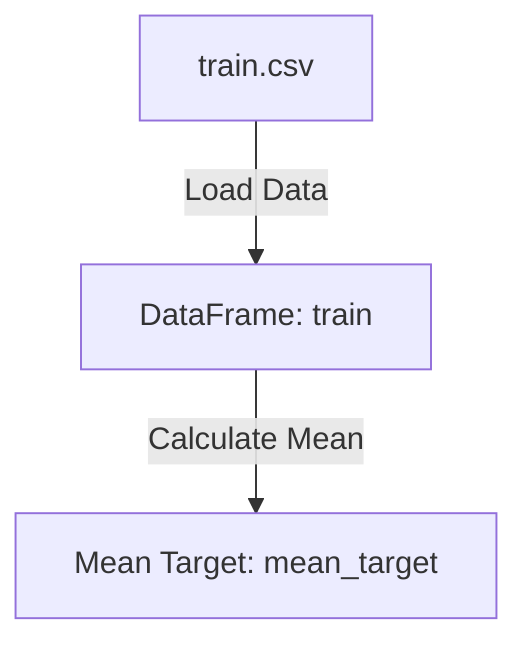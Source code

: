 flowchart TD
    A["train.csv"] -->|Load Data| B["DataFrame: train"]
    B -->|Calculate Mean| C["Mean Target: mean_target"]